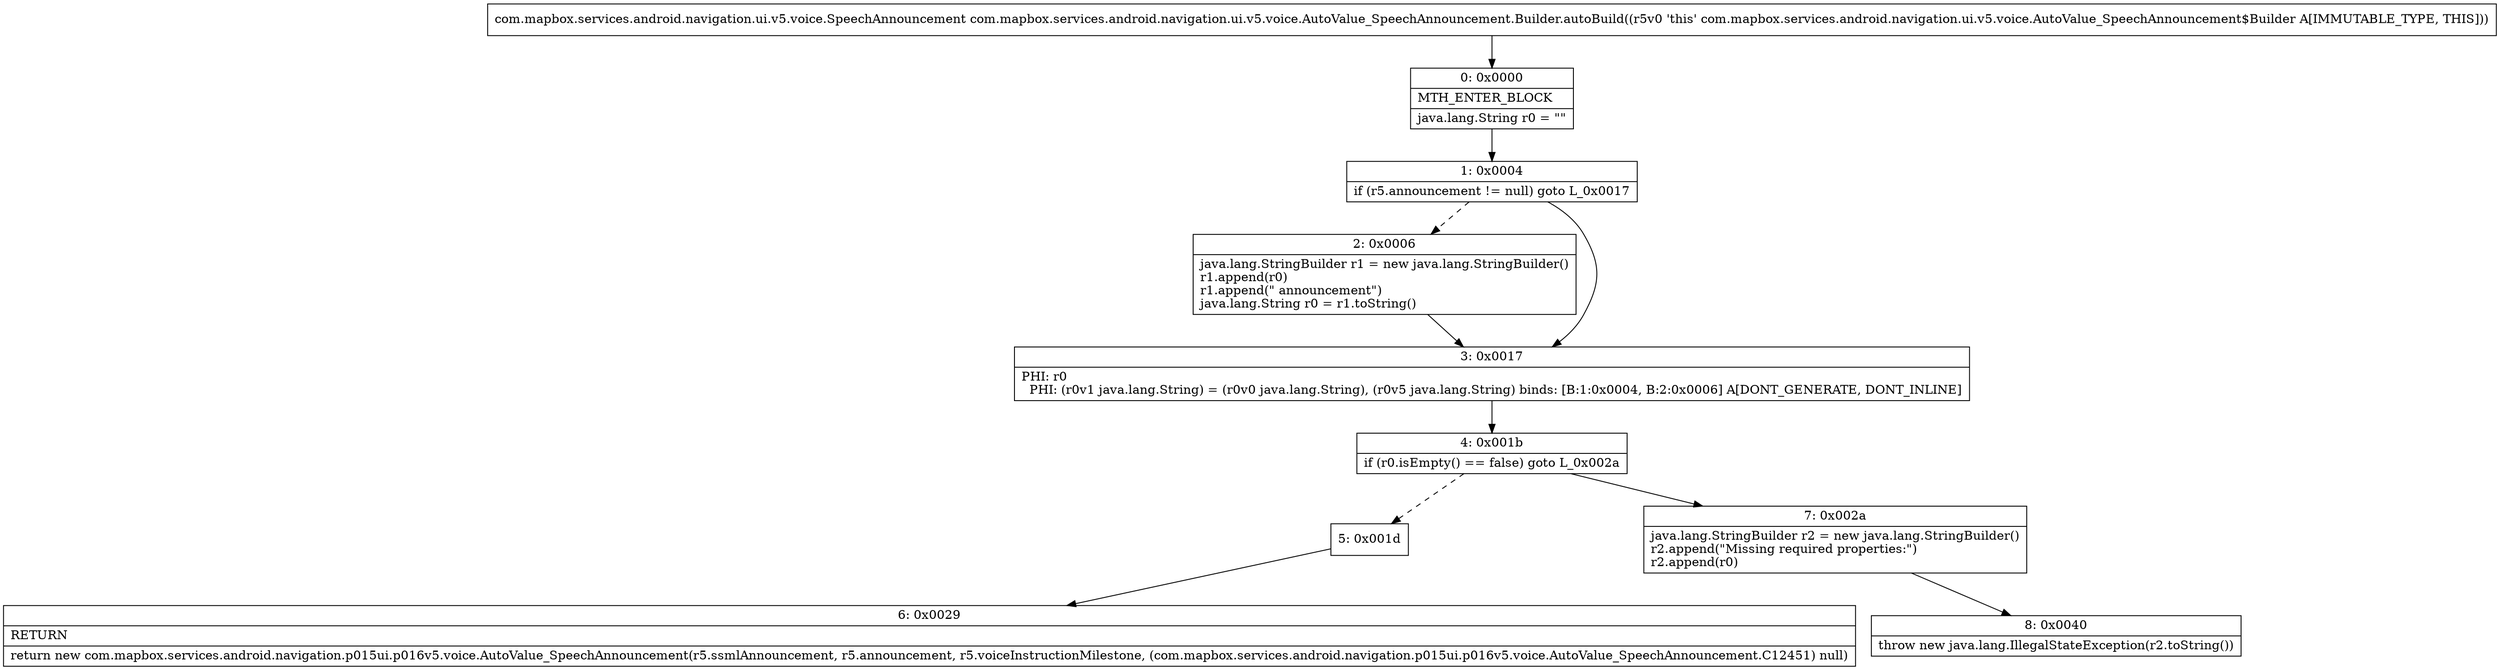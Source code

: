 digraph "CFG forcom.mapbox.services.android.navigation.ui.v5.voice.AutoValue_SpeechAnnouncement.Builder.autoBuild()Lcom\/mapbox\/services\/android\/navigation\/ui\/v5\/voice\/SpeechAnnouncement;" {
Node_0 [shape=record,label="{0\:\ 0x0000|MTH_ENTER_BLOCK\l|java.lang.String r0 = \"\"\l}"];
Node_1 [shape=record,label="{1\:\ 0x0004|if (r5.announcement != null) goto L_0x0017\l}"];
Node_2 [shape=record,label="{2\:\ 0x0006|java.lang.StringBuilder r1 = new java.lang.StringBuilder()\lr1.append(r0)\lr1.append(\" announcement\")\ljava.lang.String r0 = r1.toString()\l}"];
Node_3 [shape=record,label="{3\:\ 0x0017|PHI: r0 \l  PHI: (r0v1 java.lang.String) = (r0v0 java.lang.String), (r0v5 java.lang.String) binds: [B:1:0x0004, B:2:0x0006] A[DONT_GENERATE, DONT_INLINE]\l}"];
Node_4 [shape=record,label="{4\:\ 0x001b|if (r0.isEmpty() == false) goto L_0x002a\l}"];
Node_5 [shape=record,label="{5\:\ 0x001d}"];
Node_6 [shape=record,label="{6\:\ 0x0029|RETURN\l|return new com.mapbox.services.android.navigation.p015ui.p016v5.voice.AutoValue_SpeechAnnouncement(r5.ssmlAnnouncement, r5.announcement, r5.voiceInstructionMilestone, (com.mapbox.services.android.navigation.p015ui.p016v5.voice.AutoValue_SpeechAnnouncement.C12451) null)\l}"];
Node_7 [shape=record,label="{7\:\ 0x002a|java.lang.StringBuilder r2 = new java.lang.StringBuilder()\lr2.append(\"Missing required properties:\")\lr2.append(r0)\l}"];
Node_8 [shape=record,label="{8\:\ 0x0040|throw new java.lang.IllegalStateException(r2.toString())\l}"];
MethodNode[shape=record,label="{com.mapbox.services.android.navigation.ui.v5.voice.SpeechAnnouncement com.mapbox.services.android.navigation.ui.v5.voice.AutoValue_SpeechAnnouncement.Builder.autoBuild((r5v0 'this' com.mapbox.services.android.navigation.ui.v5.voice.AutoValue_SpeechAnnouncement$Builder A[IMMUTABLE_TYPE, THIS])) }"];
MethodNode -> Node_0;
Node_0 -> Node_1;
Node_1 -> Node_2[style=dashed];
Node_1 -> Node_3;
Node_2 -> Node_3;
Node_3 -> Node_4;
Node_4 -> Node_5[style=dashed];
Node_4 -> Node_7;
Node_5 -> Node_6;
Node_7 -> Node_8;
}

